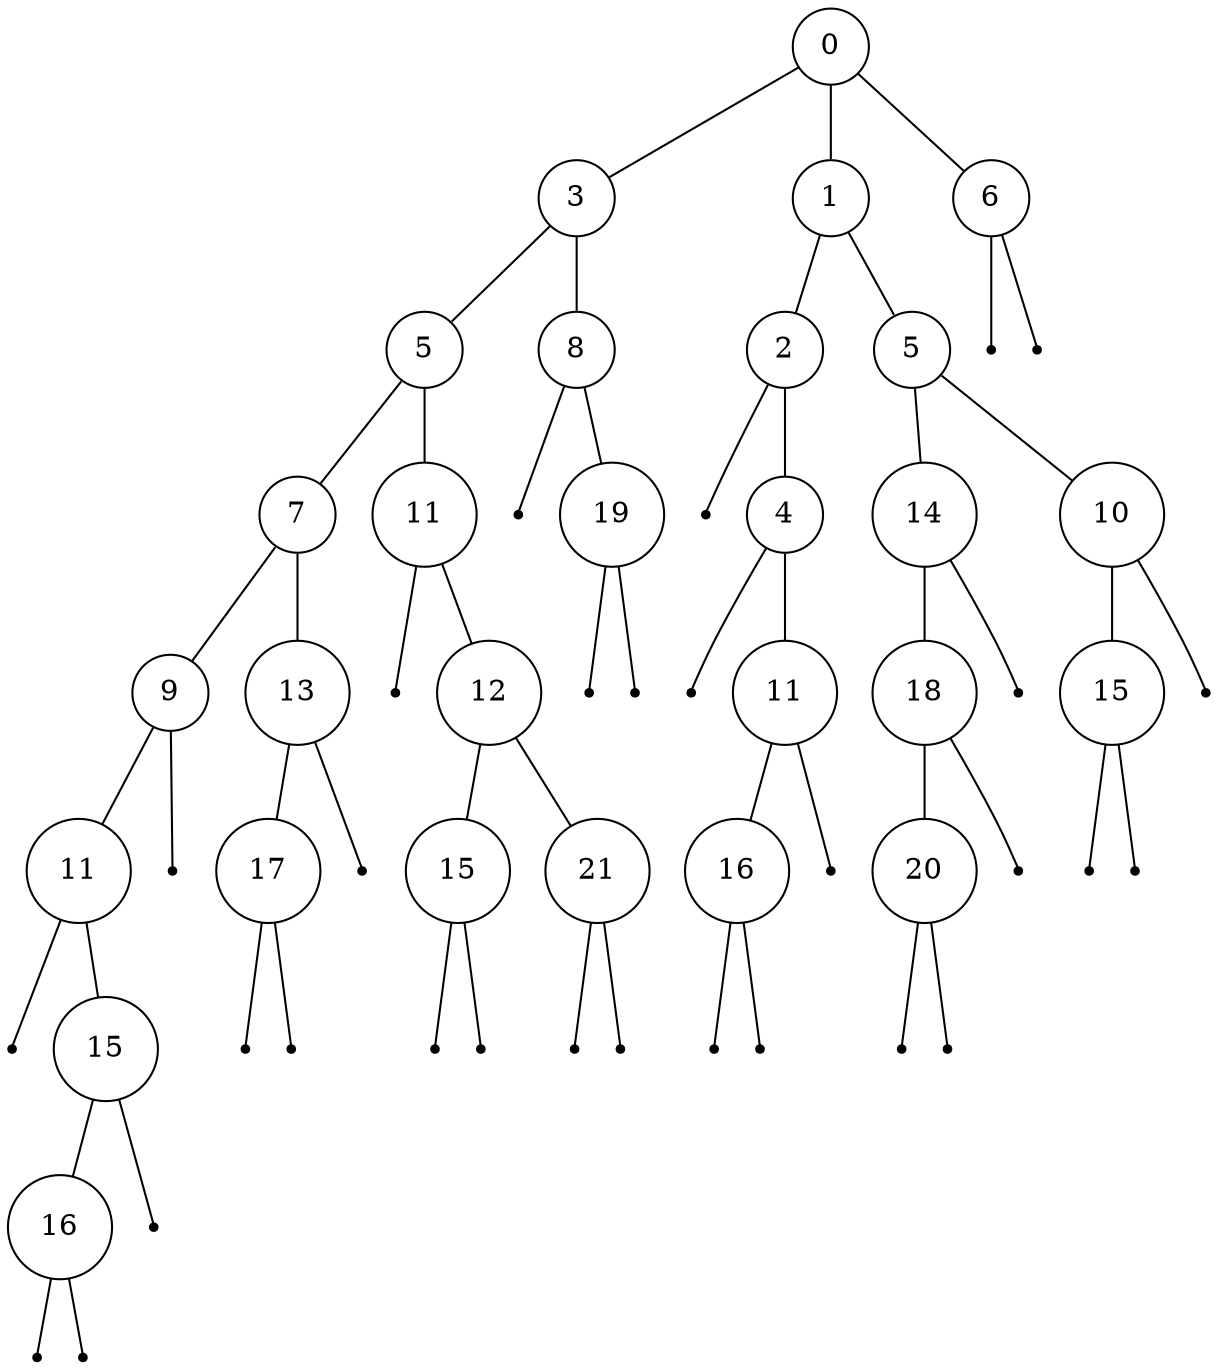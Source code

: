 digraph {
  edge [arrowhead = none, arrowtail=none];
treeimplementationSchroderTreeImpl54bedef2 [label="0", shape=circle, width=0.1];
treeimplementationSchroderTreeImpl54bedef2 -> treeimplementationSchroderTreeImpl5caf905d;
treeimplementationSchroderTreeImpl54bedef2 -> treeimplementationSchroderTreeImpl27716f4;
treeimplementationSchroderTreeImpl54bedef2 -> treeimplementationSchroderTreeImpl8efb846;
treeimplementationSchroderTreeImpl5caf905d [label="3", shape=circle, width=0.1];
treeimplementationSchroderTreeImpl5caf905d -> treeimplementationSchroderTreeImpl2a84aee7;
treeimplementationSchroderTreeImpl5caf905d -> treeimplementationSchroderTreeImpla09ee92;
treeimplementationSchroderTreeImpl2a84aee7 [label="5", shape=circle, width=0.1];
treeimplementationSchroderTreeImpl2a84aee7 -> treeimplementationSchroderTreeImpl30f39991;
treeimplementationSchroderTreeImpl2a84aee7 -> treeimplementationSchroderTreeImpl452b3a41;
treeimplementationSchroderTreeImpl30f39991 [label="7", shape=circle, width=0.1];
treeimplementationSchroderTreeImpl30f39991 -> treeimplementationSchroderTreeImpl4a574795;
treeimplementationSchroderTreeImpl30f39991 -> treeimplementationSchroderTreeImplf6f4d33;
treeimplementationSchroderTreeImpl4a574795 [label="9", shape=circle, width=0.1];
treeimplementationSchroderTreeImpl4a574795 -> treeimplementationSchroderTreeImpl23fc625e;
treeimplementationSchroderTreeImpl4a574795 -> treeimplementationSchroderTreeImpl3f99bd52;
treeimplementationSchroderTreeImpl23fc625e [label="11", shape=circle, width=0.1];
treeimplementationSchroderTreeImpl23fc625e -> treeimplementationSchroderTreeImpl4f023edb;
treeimplementationSchroderTreeImpl23fc625e -> treeimplementationSchroderTreeImpl3a71f4dd;
treeimplementationSchroderTreeImpl4f023edb [label="", shape=point];
treeimplementationSchroderTreeImpl3a71f4dd [label="15", shape=circle, width=0.1];
treeimplementationSchroderTreeImpl3a71f4dd -> treeimplementationSchroderTreeImpl7adf9f5f;
treeimplementationSchroderTreeImpl3a71f4dd -> treeimplementationSchroderTreeImpl85ede7b;
treeimplementationSchroderTreeImpl7adf9f5f [label="16", shape=circle, width=0.1];
treeimplementationSchroderTreeImpl7adf9f5f -> treeimplementationSchroderTreeImpl5674cd4d;
treeimplementationSchroderTreeImpl7adf9f5f -> treeimplementationSchroderTreeImpl63961c42;
treeimplementationSchroderTreeImpl5674cd4d [label="", shape=point];
treeimplementationSchroderTreeImpl63961c42 [label="", shape=point];
treeimplementationSchroderTreeImpl85ede7b [label="", shape=point];
treeimplementationSchroderTreeImpl3f99bd52 [label="", shape=point];
treeimplementationSchroderTreeImplf6f4d33 [label="13", shape=circle, width=0.1];
treeimplementationSchroderTreeImplf6f4d33 -> treeimplementationSchroderTreeImpl65b54208;
treeimplementationSchroderTreeImplf6f4d33 -> treeimplementationSchroderTreeImpl1be6f5c3;
treeimplementationSchroderTreeImpl65b54208 [label="17", shape=circle, width=0.1];
treeimplementationSchroderTreeImpl65b54208 -> treeimplementationSchroderTreeImpl6b884d57;
treeimplementationSchroderTreeImpl65b54208 -> treeimplementationSchroderTreeImpl38af3868;
treeimplementationSchroderTreeImpl6b884d57 [label="", shape=point];
treeimplementationSchroderTreeImpl38af3868 [label="", shape=point];
treeimplementationSchroderTreeImpl1be6f5c3 [label="", shape=point];
treeimplementationSchroderTreeImpl452b3a41 [label="11", shape=circle, width=0.1];
treeimplementationSchroderTreeImpl452b3a41 -> treeimplementationSchroderTreeImpl77459877;
treeimplementationSchroderTreeImpl452b3a41 -> treeimplementationSchroderTreeImpl5b2133b1;
treeimplementationSchroderTreeImpl77459877 [label="", shape=point];
treeimplementationSchroderTreeImpl5b2133b1 [label="12", shape=circle, width=0.1];
treeimplementationSchroderTreeImpl5b2133b1 -> treeimplementationSchroderTreeImpl72ea2f77;
treeimplementationSchroderTreeImpl5b2133b1 -> treeimplementationSchroderTreeImpl33c7353a;
treeimplementationSchroderTreeImpl72ea2f77 [label="15", shape=circle, width=0.1];
treeimplementationSchroderTreeImpl72ea2f77 -> treeimplementationSchroderTreeImpl681a9515;
treeimplementationSchroderTreeImpl72ea2f77 -> treeimplementationSchroderTreeImpl3af49f1c;
treeimplementationSchroderTreeImpl681a9515 [label="", shape=point];
treeimplementationSchroderTreeImpl3af49f1c [label="", shape=point];
treeimplementationSchroderTreeImpl33c7353a [label="21", shape=circle, width=0.1];
treeimplementationSchroderTreeImpl33c7353a -> treeimplementationSchroderTreeImpl19469ea2;
treeimplementationSchroderTreeImpl33c7353a -> treeimplementationSchroderTreeImpl13221655;
treeimplementationSchroderTreeImpl19469ea2 [label="", shape=point];
treeimplementationSchroderTreeImpl13221655 [label="", shape=point];
treeimplementationSchroderTreeImpla09ee92 [label="8", shape=circle, width=0.1];
treeimplementationSchroderTreeImpla09ee92 -> treeimplementationSchroderTreeImpl2f2c9b19;
treeimplementationSchroderTreeImpla09ee92 -> treeimplementationSchroderTreeImpl31befd9f;
treeimplementationSchroderTreeImpl2f2c9b19 [label="", shape=point];
treeimplementationSchroderTreeImpl31befd9f [label="19", shape=circle, width=0.1];
treeimplementationSchroderTreeImpl31befd9f -> treeimplementationSchroderTreeImpl1c20c684;
treeimplementationSchroderTreeImpl31befd9f -> treeimplementationSchroderTreeImpl1fb3ebeb;
treeimplementationSchroderTreeImpl1c20c684 [label="", shape=point];
treeimplementationSchroderTreeImpl1fb3ebeb [label="", shape=point];
treeimplementationSchroderTreeImpl27716f4 [label="1", shape=circle, width=0.1];
treeimplementationSchroderTreeImpl27716f4 -> treeimplementationSchroderTreeImpl548c4f57;
treeimplementationSchroderTreeImpl27716f4 -> treeimplementationSchroderTreeImpl1218025c;
treeimplementationSchroderTreeImpl548c4f57 [label="2", shape=circle, width=0.1];
treeimplementationSchroderTreeImpl548c4f57 -> treeimplementationSchroderTreeImpl816f27d;
treeimplementationSchroderTreeImpl548c4f57 -> treeimplementationSchroderTreeImpl87aac27;
treeimplementationSchroderTreeImpl816f27d [label="", shape=point];
treeimplementationSchroderTreeImpl87aac27 [label="4", shape=circle, width=0.1];
treeimplementationSchroderTreeImpl87aac27 -> treeimplementationSchroderTreeImpl3e3abc88;
treeimplementationSchroderTreeImpl87aac27 -> treeimplementationSchroderTreeImpl6ce253f1;
treeimplementationSchroderTreeImpl3e3abc88 [label="", shape=point];
treeimplementationSchroderTreeImpl6ce253f1 [label="11", shape=circle, width=0.1];
treeimplementationSchroderTreeImpl6ce253f1 -> treeimplementationSchroderTreeImpl53d8d10a;
treeimplementationSchroderTreeImpl6ce253f1 -> treeimplementationSchroderTreeImple9e54c2;
treeimplementationSchroderTreeImpl53d8d10a [label="16", shape=circle, width=0.1];
treeimplementationSchroderTreeImpl53d8d10a -> treeimplementationSchroderTreeImpl65ab7765;
treeimplementationSchroderTreeImpl53d8d10a -> treeimplementationSchroderTreeImpl1b28cdfa;
treeimplementationSchroderTreeImpl65ab7765 [label="", shape=point];
treeimplementationSchroderTreeImpl1b28cdfa [label="", shape=point];
treeimplementationSchroderTreeImple9e54c2 [label="", shape=point];
treeimplementationSchroderTreeImpl1218025c [label="5", shape=circle, width=0.1];
treeimplementationSchroderTreeImpl1218025c -> treeimplementationSchroderTreeImpleed1f14;
treeimplementationSchroderTreeImpl1218025c -> treeimplementationSchroderTreeImpl7229724f;
treeimplementationSchroderTreeImpleed1f14 [label="14", shape=circle, width=0.1];
treeimplementationSchroderTreeImpleed1f14 -> treeimplementationSchroderTreeImpl4c873330;
treeimplementationSchroderTreeImpleed1f14 -> treeimplementationSchroderTreeImpl119d7047;
treeimplementationSchroderTreeImpl4c873330 [label="18", shape=circle, width=0.1];
treeimplementationSchroderTreeImpl4c873330 -> treeimplementationSchroderTreeImpl776ec8df;
treeimplementationSchroderTreeImpl4c873330 -> treeimplementationSchroderTreeImpl4eec7777;
treeimplementationSchroderTreeImpl776ec8df [label="20", shape=circle, width=0.1];
treeimplementationSchroderTreeImpl776ec8df -> treeimplementationSchroderTreeImpl3b07d329;
treeimplementationSchroderTreeImpl776ec8df -> treeimplementationSchroderTreeImpl41629346;
treeimplementationSchroderTreeImpl3b07d329 [label="", shape=point];
treeimplementationSchroderTreeImpl41629346 [label="", shape=point];
treeimplementationSchroderTreeImpl4eec7777 [label="", shape=point];
treeimplementationSchroderTreeImpl119d7047 [label="", shape=point];
treeimplementationSchroderTreeImpl7229724f [label="10", shape=circle, width=0.1];
treeimplementationSchroderTreeImpl7229724f -> treeimplementationSchroderTreeImpl404b9385;
treeimplementationSchroderTreeImpl7229724f -> treeimplementationSchroderTreeImpl6d311334;
treeimplementationSchroderTreeImpl404b9385 [label="15", shape=circle, width=0.1];
treeimplementationSchroderTreeImpl404b9385 -> treeimplementationSchroderTreeImpl682a0b20;
treeimplementationSchroderTreeImpl404b9385 -> treeimplementationSchroderTreeImpl3d075dc0;
treeimplementationSchroderTreeImpl682a0b20 [label="", shape=point];
treeimplementationSchroderTreeImpl3d075dc0 [label="", shape=point];
treeimplementationSchroderTreeImpl6d311334 [label="", shape=point];
treeimplementationSchroderTreeImpl8efb846 [label="6", shape=circle, width=0.1];
treeimplementationSchroderTreeImpl8efb846 -> treeimplementationSchroderTreeImpl214c265e;
treeimplementationSchroderTreeImpl8efb846 -> treeimplementationSchroderTreeImpl448139f0;
treeimplementationSchroderTreeImpl214c265e [label="", shape=point];
treeimplementationSchroderTreeImpl448139f0 [label="", shape=point];
}